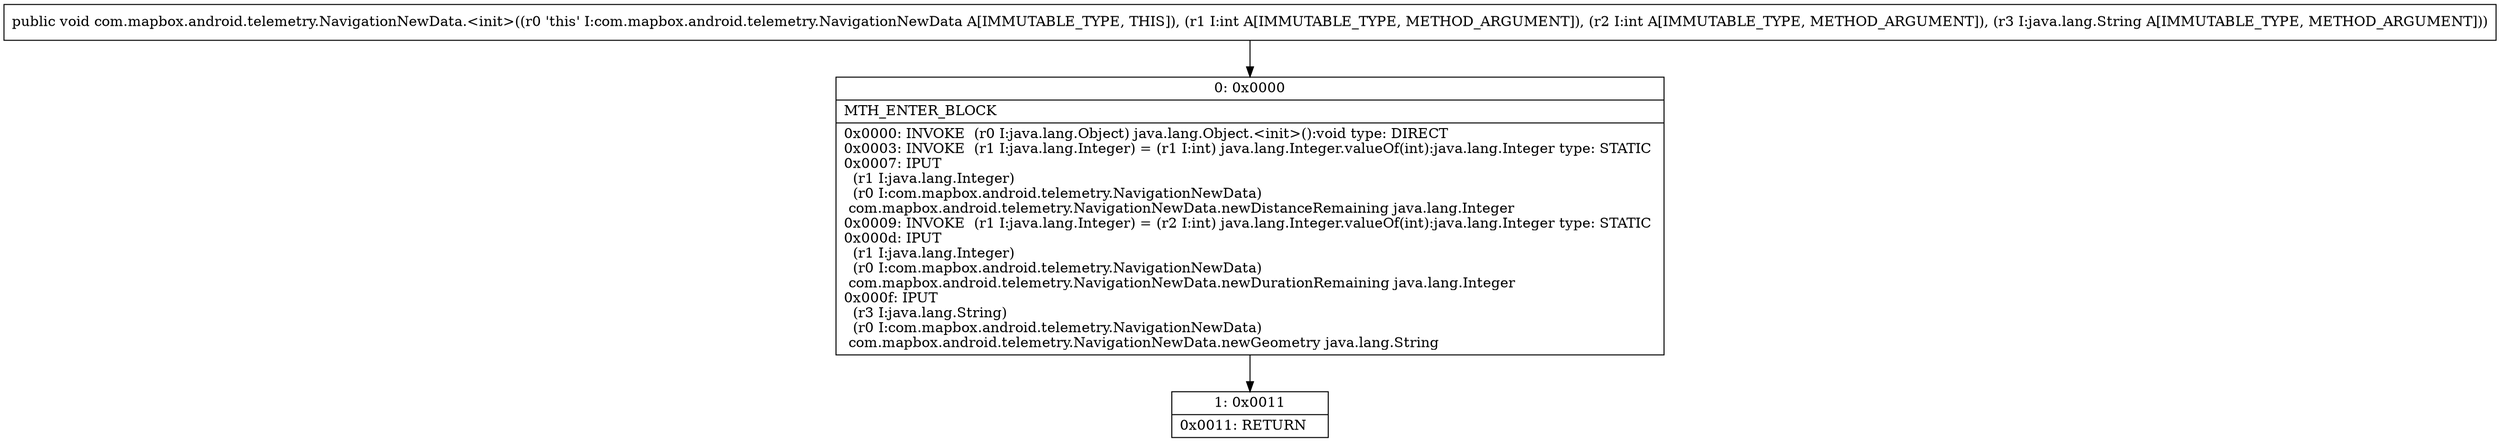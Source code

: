 digraph "CFG forcom.mapbox.android.telemetry.NavigationNewData.\<init\>(IILjava\/lang\/String;)V" {
Node_0 [shape=record,label="{0\:\ 0x0000|MTH_ENTER_BLOCK\l|0x0000: INVOKE  (r0 I:java.lang.Object) java.lang.Object.\<init\>():void type: DIRECT \l0x0003: INVOKE  (r1 I:java.lang.Integer) = (r1 I:int) java.lang.Integer.valueOf(int):java.lang.Integer type: STATIC \l0x0007: IPUT  \l  (r1 I:java.lang.Integer)\l  (r0 I:com.mapbox.android.telemetry.NavigationNewData)\l com.mapbox.android.telemetry.NavigationNewData.newDistanceRemaining java.lang.Integer \l0x0009: INVOKE  (r1 I:java.lang.Integer) = (r2 I:int) java.lang.Integer.valueOf(int):java.lang.Integer type: STATIC \l0x000d: IPUT  \l  (r1 I:java.lang.Integer)\l  (r0 I:com.mapbox.android.telemetry.NavigationNewData)\l com.mapbox.android.telemetry.NavigationNewData.newDurationRemaining java.lang.Integer \l0x000f: IPUT  \l  (r3 I:java.lang.String)\l  (r0 I:com.mapbox.android.telemetry.NavigationNewData)\l com.mapbox.android.telemetry.NavigationNewData.newGeometry java.lang.String \l}"];
Node_1 [shape=record,label="{1\:\ 0x0011|0x0011: RETURN   \l}"];
MethodNode[shape=record,label="{public void com.mapbox.android.telemetry.NavigationNewData.\<init\>((r0 'this' I:com.mapbox.android.telemetry.NavigationNewData A[IMMUTABLE_TYPE, THIS]), (r1 I:int A[IMMUTABLE_TYPE, METHOD_ARGUMENT]), (r2 I:int A[IMMUTABLE_TYPE, METHOD_ARGUMENT]), (r3 I:java.lang.String A[IMMUTABLE_TYPE, METHOD_ARGUMENT])) }"];
MethodNode -> Node_0;
Node_0 -> Node_1;
}

